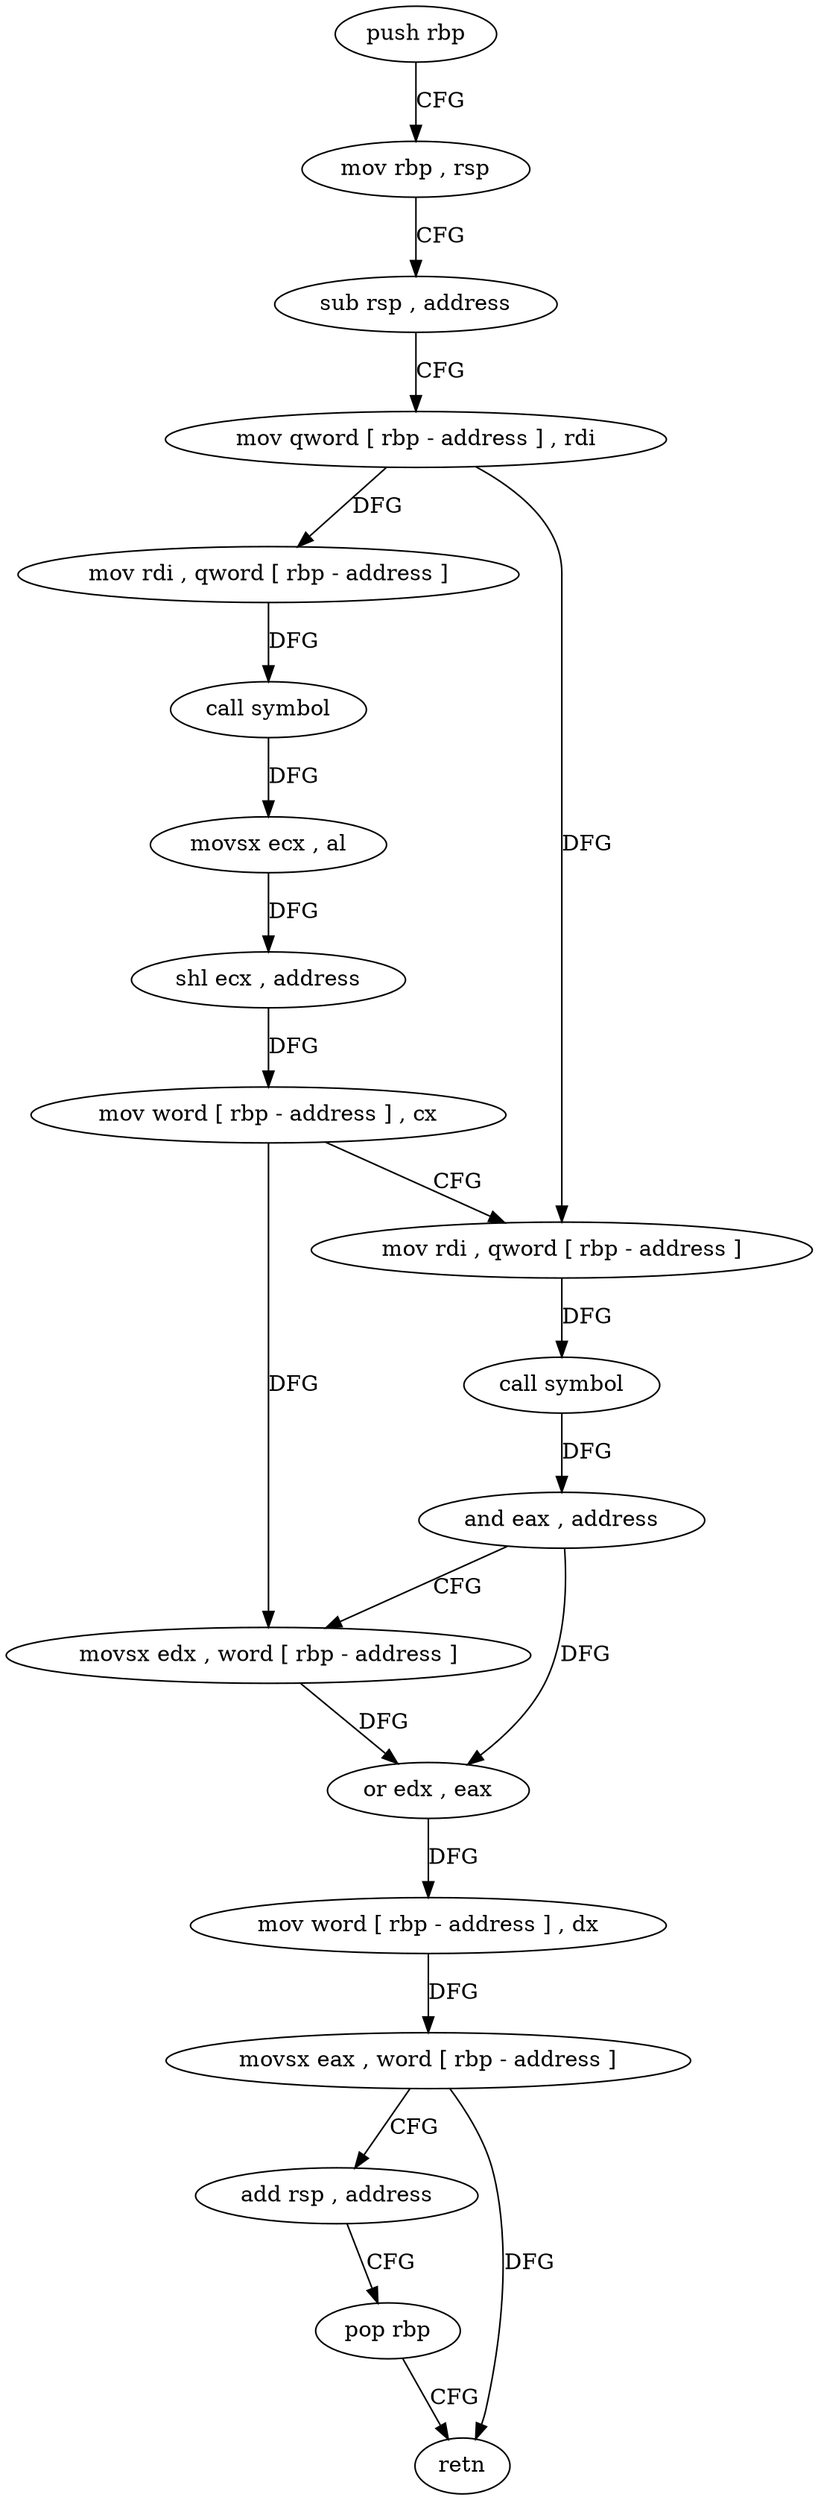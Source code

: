 digraph "func" {
"4216672" [label = "push rbp" ]
"4216673" [label = "mov rbp , rsp" ]
"4216676" [label = "sub rsp , address" ]
"4216680" [label = "mov qword [ rbp - address ] , rdi" ]
"4216684" [label = "mov rdi , qword [ rbp - address ]" ]
"4216688" [label = "call symbol" ]
"4216693" [label = "movsx ecx , al" ]
"4216696" [label = "shl ecx , address" ]
"4216699" [label = "mov word [ rbp - address ] , cx" ]
"4216703" [label = "mov rdi , qword [ rbp - address ]" ]
"4216707" [label = "call symbol" ]
"4216712" [label = "and eax , address" ]
"4216717" [label = "movsx edx , word [ rbp - address ]" ]
"4216721" [label = "or edx , eax" ]
"4216723" [label = "mov word [ rbp - address ] , dx" ]
"4216727" [label = "movsx eax , word [ rbp - address ]" ]
"4216731" [label = "add rsp , address" ]
"4216735" [label = "pop rbp" ]
"4216736" [label = "retn" ]
"4216672" -> "4216673" [ label = "CFG" ]
"4216673" -> "4216676" [ label = "CFG" ]
"4216676" -> "4216680" [ label = "CFG" ]
"4216680" -> "4216684" [ label = "DFG" ]
"4216680" -> "4216703" [ label = "DFG" ]
"4216684" -> "4216688" [ label = "DFG" ]
"4216688" -> "4216693" [ label = "DFG" ]
"4216693" -> "4216696" [ label = "DFG" ]
"4216696" -> "4216699" [ label = "DFG" ]
"4216699" -> "4216703" [ label = "CFG" ]
"4216699" -> "4216717" [ label = "DFG" ]
"4216703" -> "4216707" [ label = "DFG" ]
"4216707" -> "4216712" [ label = "DFG" ]
"4216712" -> "4216717" [ label = "CFG" ]
"4216712" -> "4216721" [ label = "DFG" ]
"4216717" -> "4216721" [ label = "DFG" ]
"4216721" -> "4216723" [ label = "DFG" ]
"4216723" -> "4216727" [ label = "DFG" ]
"4216727" -> "4216731" [ label = "CFG" ]
"4216727" -> "4216736" [ label = "DFG" ]
"4216731" -> "4216735" [ label = "CFG" ]
"4216735" -> "4216736" [ label = "CFG" ]
}
